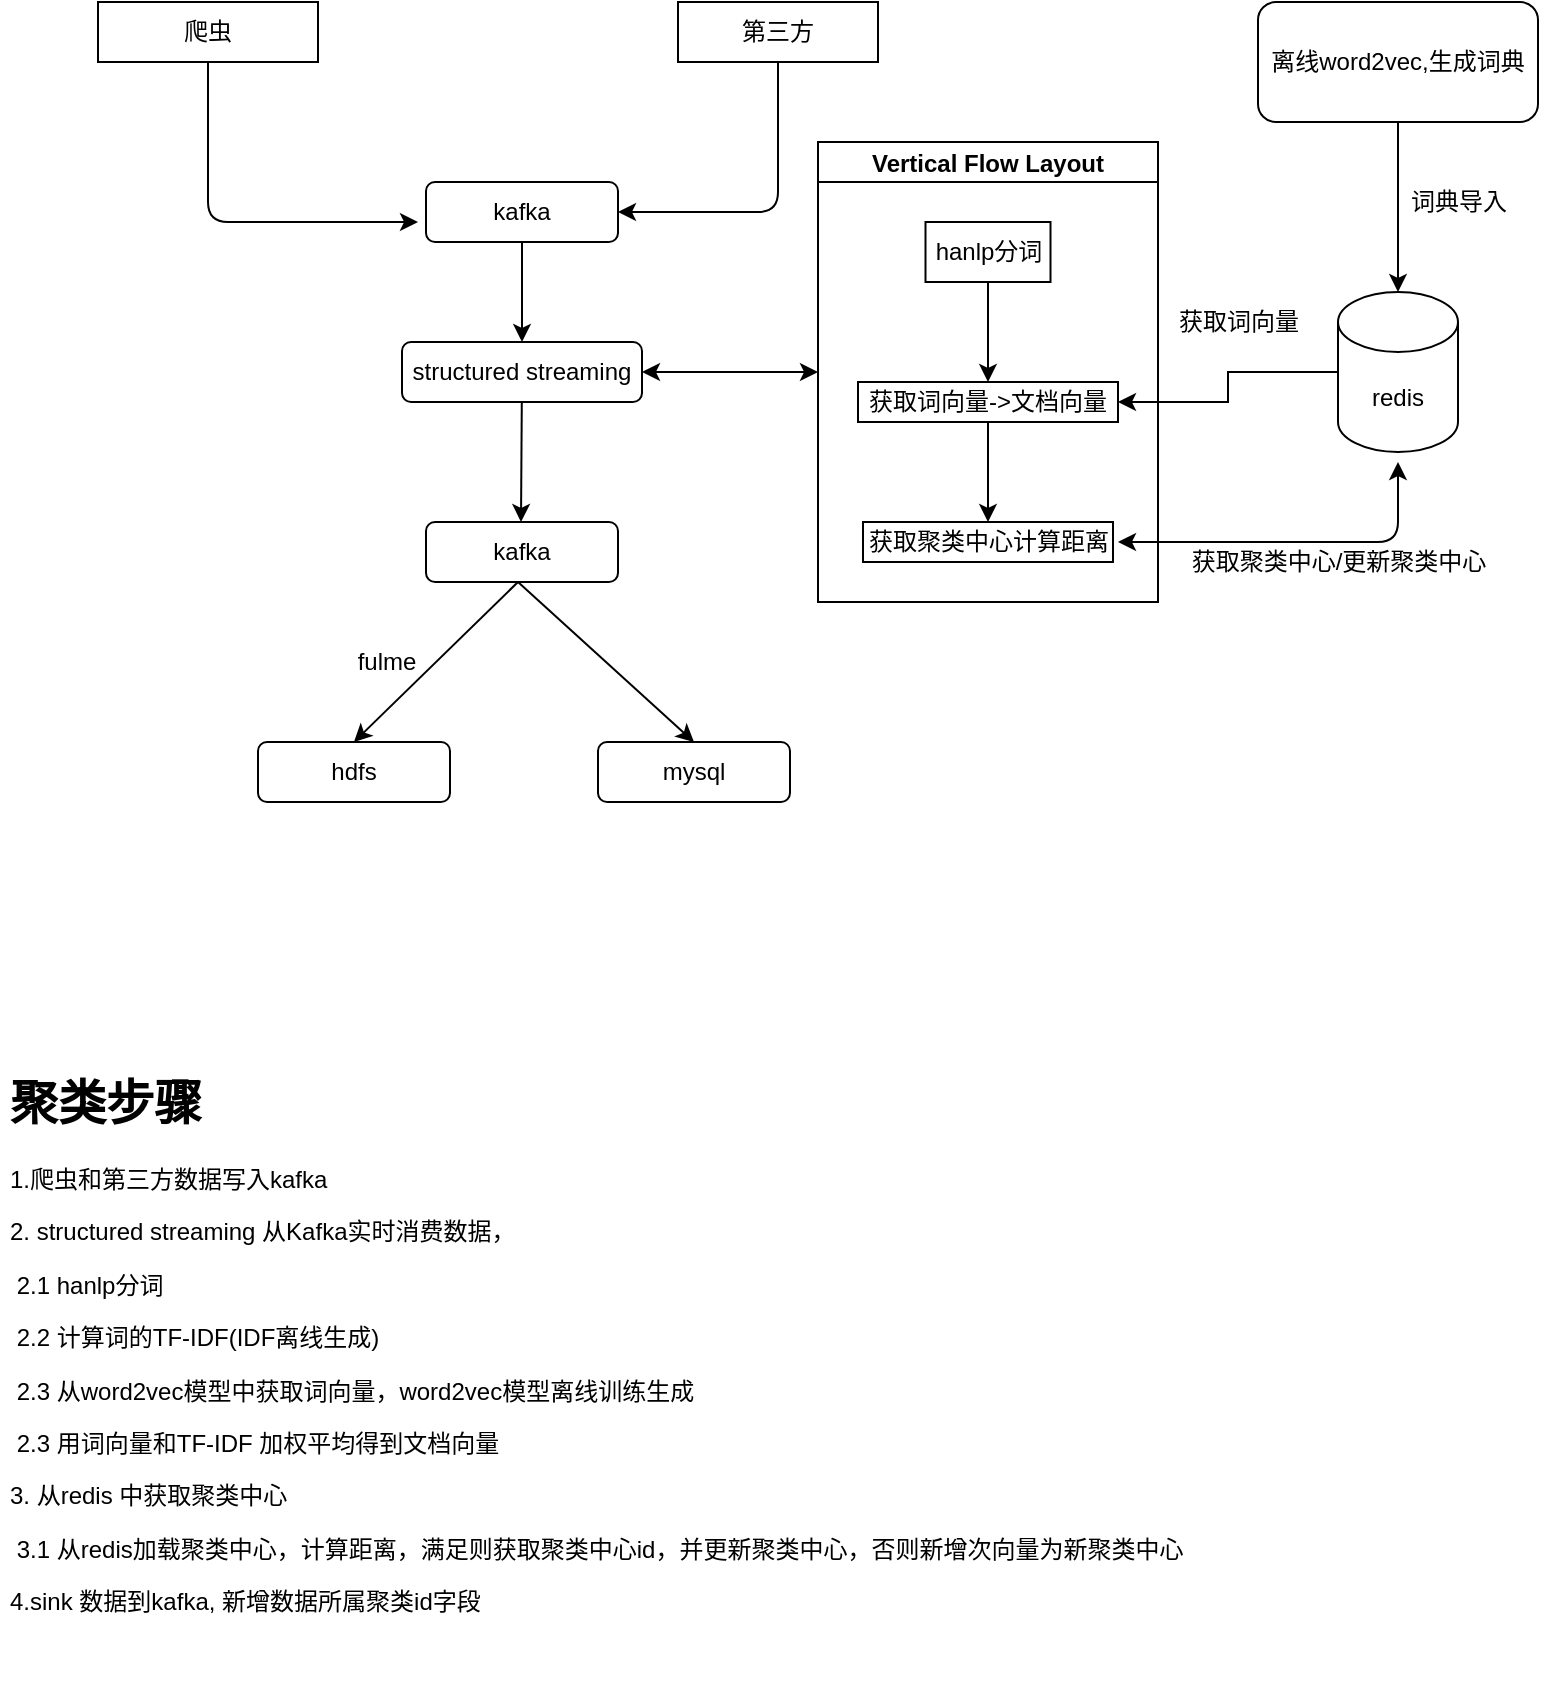 <mxfile version="14.8.0" type="github">
  <diagram id="W1rA2JD8DQ6to9c7Lf8z" name="第 1 页">
    <mxGraphModel dx="1697" dy="928" grid="1" gridSize="10" guides="1" tooltips="1" connect="1" arrows="1" fold="1" page="1" pageScale="1" pageWidth="827" pageHeight="1169" math="0" shadow="0">
      <root>
        <mxCell id="0" />
        <mxCell id="1" parent="0" />
        <mxCell id="PdDfqPffBBl9iaWNdr4m-1" value="kafka" style="rounded=1;whiteSpace=wrap;html=1;" parent="1" vertex="1">
          <mxGeometry x="234" y="120" width="96" height="30" as="geometry" />
        </mxCell>
        <mxCell id="PdDfqPffBBl9iaWNdr4m-2" value="爬虫" style="rounded=0;whiteSpace=wrap;html=1;" parent="1" vertex="1">
          <mxGeometry x="70" y="30" width="110" height="30" as="geometry" />
        </mxCell>
        <mxCell id="PdDfqPffBBl9iaWNdr4m-3" value="第三方" style="rounded=0;whiteSpace=wrap;html=1;" parent="1" vertex="1">
          <mxGeometry x="360" y="30" width="100" height="30" as="geometry" />
        </mxCell>
        <mxCell id="PdDfqPffBBl9iaWNdr4m-8" value="" style="endArrow=classic;html=1;exitX=0.5;exitY=1;exitDx=0;exitDy=0;" parent="1" source="PdDfqPffBBl9iaWNdr4m-2" edge="1">
          <mxGeometry width="50" height="50" relative="1" as="geometry">
            <mxPoint x="270" y="500" as="sourcePoint" />
            <mxPoint x="230" y="140" as="targetPoint" />
            <Array as="points">
              <mxPoint x="125" y="140" />
            </Array>
          </mxGeometry>
        </mxCell>
        <mxCell id="PdDfqPffBBl9iaWNdr4m-9" value="" style="endArrow=classic;html=1;exitX=0.5;exitY=1;exitDx=0;exitDy=0;entryX=1;entryY=0.5;entryDx=0;entryDy=0;" parent="1" source="PdDfqPffBBl9iaWNdr4m-3" target="PdDfqPffBBl9iaWNdr4m-1" edge="1">
          <mxGeometry width="50" height="50" relative="1" as="geometry">
            <mxPoint x="135" y="70" as="sourcePoint" />
            <mxPoint x="240" y="150" as="targetPoint" />
            <Array as="points">
              <mxPoint x="410" y="135" />
            </Array>
          </mxGeometry>
        </mxCell>
        <mxCell id="PdDfqPffBBl9iaWNdr4m-10" value="structured streaming" style="rounded=1;whiteSpace=wrap;html=1;" parent="1" vertex="1">
          <mxGeometry x="222" y="200" width="120" height="30" as="geometry" />
        </mxCell>
        <mxCell id="PdDfqPffBBl9iaWNdr4m-11" value="" style="endArrow=classic;html=1;exitX=0.5;exitY=1;exitDx=0;exitDy=0;entryX=0.5;entryY=0;entryDx=0;entryDy=0;" parent="1" source="PdDfqPffBBl9iaWNdr4m-1" target="PdDfqPffBBl9iaWNdr4m-10" edge="1">
          <mxGeometry width="50" height="50" relative="1" as="geometry">
            <mxPoint x="420" y="70" as="sourcePoint" />
            <mxPoint x="340" y="145" as="targetPoint" />
          </mxGeometry>
        </mxCell>
        <mxCell id="PdDfqPffBBl9iaWNdr4m-17" value="kafka" style="rounded=1;whiteSpace=wrap;html=1;" parent="1" vertex="1">
          <mxGeometry x="234" y="290" width="96" height="30" as="geometry" />
        </mxCell>
        <mxCell id="PdDfqPffBBl9iaWNdr4m-18" value="" style="endArrow=classic;html=1;entryX=0.5;entryY=0;entryDx=0;entryDy=0;" parent="1" source="PdDfqPffBBl9iaWNdr4m-10" edge="1">
          <mxGeometry width="50" height="50" relative="1" as="geometry">
            <mxPoint x="281.5" y="240" as="sourcePoint" />
            <mxPoint x="281.5" y="290" as="targetPoint" />
          </mxGeometry>
        </mxCell>
        <mxCell id="PdDfqPffBBl9iaWNdr4m-19" value="" style="endArrow=classic;html=1;exitX=0.5;exitY=1;exitDx=0;exitDy=0;entryX=0.5;entryY=0;entryDx=0;entryDy=0;" parent="1" target="PdDfqPffBBl9iaWNdr4m-21" edge="1">
          <mxGeometry width="50" height="50" relative="1" as="geometry">
            <mxPoint x="280" y="320" as="sourcePoint" />
            <mxPoint x="200" y="395" as="targetPoint" />
          </mxGeometry>
        </mxCell>
        <mxCell id="PdDfqPffBBl9iaWNdr4m-20" value="" style="endArrow=classic;html=1;exitX=0.5;exitY=1;exitDx=0;exitDy=0;entryX=0.5;entryY=0;entryDx=0;entryDy=0;" parent="1" target="PdDfqPffBBl9iaWNdr4m-22" edge="1">
          <mxGeometry width="50" height="50" relative="1" as="geometry">
            <mxPoint x="280" y="320" as="sourcePoint" />
            <mxPoint x="370" y="390" as="targetPoint" />
          </mxGeometry>
        </mxCell>
        <mxCell id="PdDfqPffBBl9iaWNdr4m-21" value="hdfs" style="rounded=1;whiteSpace=wrap;html=1;" parent="1" vertex="1">
          <mxGeometry x="150" y="400" width="96" height="30" as="geometry" />
        </mxCell>
        <mxCell id="PdDfqPffBBl9iaWNdr4m-22" value="mysql" style="rounded=1;whiteSpace=wrap;html=1;" parent="1" vertex="1">
          <mxGeometry x="320" y="400" width="96" height="30" as="geometry" />
        </mxCell>
        <mxCell id="PdDfqPffBBl9iaWNdr4m-23" value="fulme" style="text;html=1;align=center;verticalAlign=middle;resizable=0;points=[];autosize=1;strokeColor=none;" parent="1" vertex="1">
          <mxGeometry x="194" y="350" width="40" height="20" as="geometry" />
        </mxCell>
        <mxCell id="PdDfqPffBBl9iaWNdr4m-24" value="&lt;h1&gt;聚类步骤&lt;/h1&gt;&lt;p&gt;1.爬虫和第三方数据写入kafka&lt;/p&gt;&lt;p&gt;2. structured streaming 从Kafka实时消费数据，&lt;/p&gt;&lt;p&gt;&lt;span style=&quot;white-space: pre&quot;&gt;	&lt;/span&gt;2.1 hanlp分词&lt;br&gt;&lt;/p&gt;&lt;p&gt;&lt;span style=&quot;white-space: pre&quot;&gt;	&lt;/span&gt;2.2 计算词的TF-IDF(IDF离线生成)&lt;br&gt;&lt;/p&gt;&lt;p&gt;&lt;span style=&quot;white-space: pre&quot;&gt;	&lt;/span&gt;2.3 从word2vec模型中获取词向量，word2vec模型离线训练生成&lt;br&gt;&lt;/p&gt;&lt;p&gt;&lt;span style=&quot;white-space: pre&quot;&gt;	&lt;/span&gt;2.3 用词向量和TF-IDF 加权平均得到文档向量&lt;/p&gt;&lt;p&gt;3. 从redis 中获取聚类中心&lt;/p&gt;&lt;p&gt;&lt;span style=&quot;white-space: pre&quot;&gt;	&lt;/span&gt;3.1 从redis加载聚类中心，计算距离，满足则获取聚类中心id，并更新聚类中心，否则新增次向量为新聚类中心&lt;br&gt;&lt;/p&gt;&lt;p&gt;4.sink 数据到kafka, 新增数据所属聚类id字段&lt;/p&gt;" style="text;html=1;strokeColor=none;fillColor=none;spacing=5;spacingTop=-20;whiteSpace=wrap;overflow=hidden;rounded=0;" parent="1" vertex="1">
          <mxGeometry x="21" y="561" width="690" height="320" as="geometry" />
        </mxCell>
        <mxCell id="PdDfqPffBBl9iaWNdr4m-34" value="Vertical Flow Layout" style="swimlane;startSize=20;horizontal=1;childLayout=flowLayout;flowOrientation=north;resizable=0;interRankCellSpacing=50;containerType=tree;" parent="1" vertex="1">
          <mxGeometry x="430" y="100" width="170" height="230" as="geometry" />
        </mxCell>
        <mxCell id="PdDfqPffBBl9iaWNdr4m-35" value="hanlp分词" style="whiteSpace=wrap;html=1;" parent="PdDfqPffBBl9iaWNdr4m-34" vertex="1">
          <mxGeometry x="53.75" y="40" width="62.5" height="30" as="geometry" />
        </mxCell>
        <mxCell id="PdDfqPffBBl9iaWNdr4m-38" value="获取词向量-&amp;gt;文档向量" style="whiteSpace=wrap;html=1;" parent="PdDfqPffBBl9iaWNdr4m-34" vertex="1">
          <mxGeometry x="20" y="120" width="130" height="20" as="geometry" />
        </mxCell>
        <mxCell id="PdDfqPffBBl9iaWNdr4m-39" value="" style="html=1;curved=1;noEdgeStyle=1;orthogonal=1;" parent="PdDfqPffBBl9iaWNdr4m-34" source="PdDfqPffBBl9iaWNdr4m-35" target="PdDfqPffBBl9iaWNdr4m-38" edge="1">
          <mxGeometry relative="1" as="geometry">
            <Array as="points">
              <mxPoint x="85" y="82" />
              <mxPoint x="85" y="108" />
            </Array>
          </mxGeometry>
        </mxCell>
        <mxCell id="PdDfqPffBBl9iaWNdr4m-44" value="" style="html=1;curved=1;noEdgeStyle=1;orthogonal=1;" parent="PdDfqPffBBl9iaWNdr4m-34" source="PdDfqPffBBl9iaWNdr4m-38" target="PdDfqPffBBl9iaWNdr4m-45" edge="1">
          <mxGeometry relative="1" as="geometry">
            <mxPoint x="750" y="505" as="sourcePoint" />
            <Array as="points">
              <mxPoint x="85" y="152" />
              <mxPoint x="85" y="178" />
            </Array>
          </mxGeometry>
        </mxCell>
        <mxCell id="PdDfqPffBBl9iaWNdr4m-45" value="获取聚类中心计算距离" style="whiteSpace=wrap;html=1;" parent="PdDfqPffBBl9iaWNdr4m-34" vertex="1">
          <mxGeometry x="22.5" y="190" width="125" height="20" as="geometry" />
        </mxCell>
        <mxCell id="PdDfqPffBBl9iaWNdr4m-43" value="" style="endArrow=classic;startArrow=classic;html=1;entryX=0;entryY=0.5;entryDx=0;entryDy=0;exitX=1;exitY=0.5;exitDx=0;exitDy=0;" parent="1" source="PdDfqPffBBl9iaWNdr4m-10" target="PdDfqPffBBl9iaWNdr4m-34" edge="1">
          <mxGeometry width="50" height="50" relative="1" as="geometry">
            <mxPoint x="390" y="440" as="sourcePoint" />
            <mxPoint x="440" y="390" as="targetPoint" />
          </mxGeometry>
        </mxCell>
        <mxCell id="PdDfqPffBBl9iaWNdr4m-48" value="" style="edgeStyle=orthogonalEdgeStyle;rounded=0;orthogonalLoop=1;jettySize=auto;html=1;" parent="1" source="PdDfqPffBBl9iaWNdr4m-46" target="PdDfqPffBBl9iaWNdr4m-47" edge="1">
          <mxGeometry relative="1" as="geometry" />
        </mxCell>
        <mxCell id="PdDfqPffBBl9iaWNdr4m-46" value="离线word2vec,生成词典" style="rounded=1;whiteSpace=wrap;html=1;" parent="1" vertex="1">
          <mxGeometry x="650" y="30" width="140" height="60" as="geometry" />
        </mxCell>
        <mxCell id="PdDfqPffBBl9iaWNdr4m-56" style="edgeStyle=orthogonalEdgeStyle;rounded=0;orthogonalLoop=1;jettySize=auto;html=1;entryX=1;entryY=0.5;entryDx=0;entryDy=0;" parent="1" source="PdDfqPffBBl9iaWNdr4m-47" target="PdDfqPffBBl9iaWNdr4m-38" edge="1">
          <mxGeometry relative="1" as="geometry" />
        </mxCell>
        <mxCell id="PdDfqPffBBl9iaWNdr4m-47" value="redis" style="shape=cylinder3;whiteSpace=wrap;html=1;boundedLbl=1;backgroundOutline=1;size=15;" parent="1" vertex="1">
          <mxGeometry x="690" y="175" width="60" height="80" as="geometry" />
        </mxCell>
        <mxCell id="PdDfqPffBBl9iaWNdr4m-49" value="词典导入" style="text;html=1;align=center;verticalAlign=middle;resizable=0;points=[];autosize=1;strokeColor=none;" parent="1" vertex="1">
          <mxGeometry x="720" y="120" width="60" height="20" as="geometry" />
        </mxCell>
        <mxCell id="PdDfqPffBBl9iaWNdr4m-51" value="获取词向量" style="text;html=1;align=center;verticalAlign=middle;resizable=0;points=[];autosize=1;strokeColor=none;" parent="1" vertex="1">
          <mxGeometry x="600" y="180" width="80" height="20" as="geometry" />
        </mxCell>
        <mxCell id="PdDfqPffBBl9iaWNdr4m-52" value="" style="endArrow=classic;startArrow=classic;html=1;" parent="1" edge="1">
          <mxGeometry width="50" height="50" relative="1" as="geometry">
            <mxPoint x="580" y="300" as="sourcePoint" />
            <mxPoint x="720" y="260" as="targetPoint" />
            <Array as="points">
              <mxPoint x="720" y="300" />
            </Array>
          </mxGeometry>
        </mxCell>
        <mxCell id="tAKq7IQZr54ixAaHdhtP-1" value="获取聚类中心/更新聚类中心" style="text;html=1;align=center;verticalAlign=middle;resizable=0;points=[];autosize=1;strokeColor=none;" vertex="1" parent="1">
          <mxGeometry x="610" y="300" width="160" height="20" as="geometry" />
        </mxCell>
      </root>
    </mxGraphModel>
  </diagram>
</mxfile>
